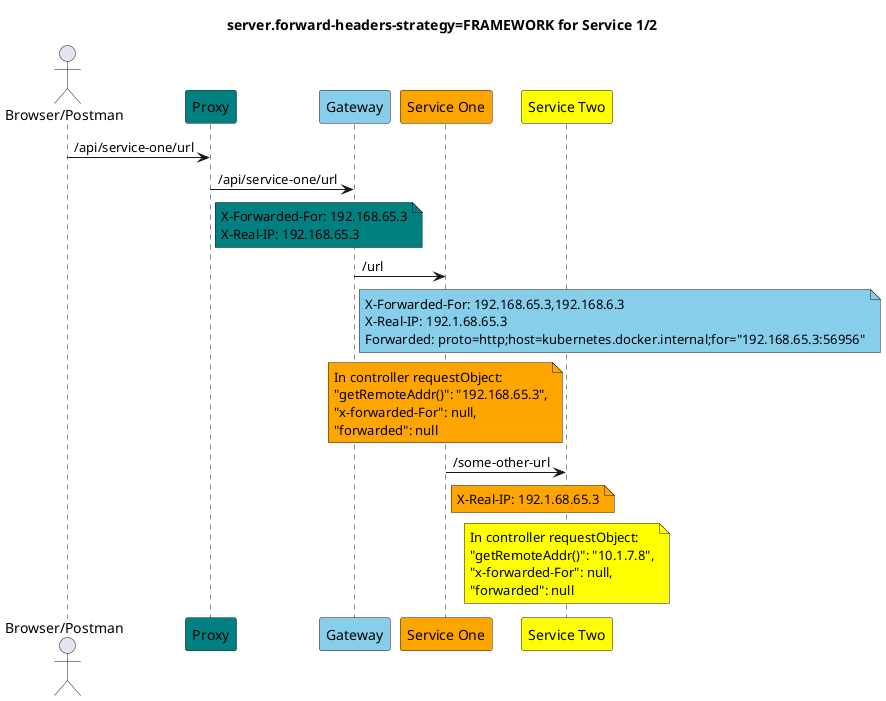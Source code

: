 @startuml
title server.forward-headers-strategy=FRAMEWORK for Service 1/2
actor "Browser/Postman" as B
participant "Proxy" as P #Teal
participant "Gateway" as G #SkyBlue
participant "Service One" as S1 #Orange
participant "Service Two" as S2 #Yellow

B -> P : /api/service-one/url
P -> G : /api/service-one/url
note right of P #Teal
 X-Forwarded-For: 192.168.65.3
 X-Real-IP: 192.168.65.3
end note
G -> S1: /url
note right of G #SkyBlue
 X-Forwarded-For: 192.168.65.3,192.168.6.3
 X-Real-IP: 192.1.68.65.3
 Forwarded: proto=http;host=kubernetes.docker.internal;for="192.168.65.3:56956"
end note
note over S1 #Orange
In controller requestObject:
"getRemoteAddr()": "192.168.65.3",
"x-forwarded-For": null,
"forwarded": null
end note
S1 -> S2: /some-other-url
note right of S1 #Orange
 X-Real-IP: 192.1.68.65.3
end note
note over S2 #Yellow
In controller requestObject:
"getRemoteAddr()": "10.1.7.8",
"x-forwarded-For": null,
"forwarded": null
end note
@enduml